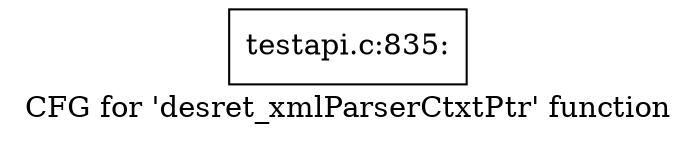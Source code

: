 digraph "CFG for 'desret_xmlParserCtxtPtr' function" {
	label="CFG for 'desret_xmlParserCtxtPtr' function";

	Node0x4736880 [shape=record,label="{testapi.c:835:}"];
}
